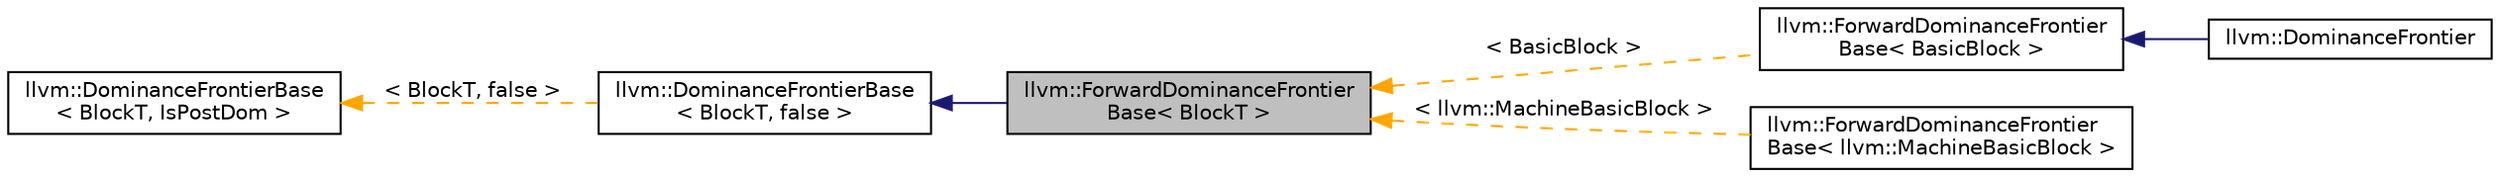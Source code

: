 digraph "llvm::ForwardDominanceFrontierBase&lt; BlockT &gt;"
{
 // LATEX_PDF_SIZE
  bgcolor="transparent";
  edge [fontname="Helvetica",fontsize="10",labelfontname="Helvetica",labelfontsize="10"];
  node [fontname="Helvetica",fontsize="10",shape="box"];
  rankdir="LR";
  Node1 [label="llvm::ForwardDominanceFrontier\lBase\< BlockT \>",height=0.2,width=0.4,color="black", fillcolor="grey75", style="filled", fontcolor="black",tooltip="DominanceFrontier Class - Concrete subclass of DominanceFrontierBase that is used to compute a forwar..."];
  Node2 -> Node1 [dir="back",color="midnightblue",fontsize="10",style="solid",fontname="Helvetica"];
  Node2 [label="llvm::DominanceFrontierBase\l\< BlockT, false \>",height=0.2,width=0.4,color="black",URL="$classllvm_1_1DominanceFrontierBase.html",tooltip=" "];
  Node3 -> Node2 [dir="back",color="orange",fontsize="10",style="dashed",label=" \< BlockT, false \>" ,fontname="Helvetica"];
  Node3 [label="llvm::DominanceFrontierBase\l\< BlockT, IsPostDom \>",height=0.2,width=0.4,color="black",URL="$classllvm_1_1DominanceFrontierBase.html",tooltip="DominanceFrontierBase - Common base class for computing forward and inverse dominance frontiers for a..."];
  Node1 -> Node4 [dir="back",color="orange",fontsize="10",style="dashed",label=" \< BasicBlock \>" ,fontname="Helvetica"];
  Node4 [label="llvm::ForwardDominanceFrontier\lBase\< BasicBlock \>",height=0.2,width=0.4,color="black",URL="$classllvm_1_1ForwardDominanceFrontierBase.html",tooltip=" "];
  Node4 -> Node5 [dir="back",color="midnightblue",fontsize="10",style="solid",fontname="Helvetica"];
  Node5 [label="llvm::DominanceFrontier",height=0.2,width=0.4,color="black",URL="$classllvm_1_1DominanceFrontier.html",tooltip=" "];
  Node1 -> Node6 [dir="back",color="orange",fontsize="10",style="dashed",label=" \< llvm::MachineBasicBlock \>" ,fontname="Helvetica"];
  Node6 [label="llvm::ForwardDominanceFrontier\lBase\< llvm::MachineBasicBlock \>",height=0.2,width=0.4,color="black",URL="$classllvm_1_1ForwardDominanceFrontierBase.html",tooltip=" "];
}
